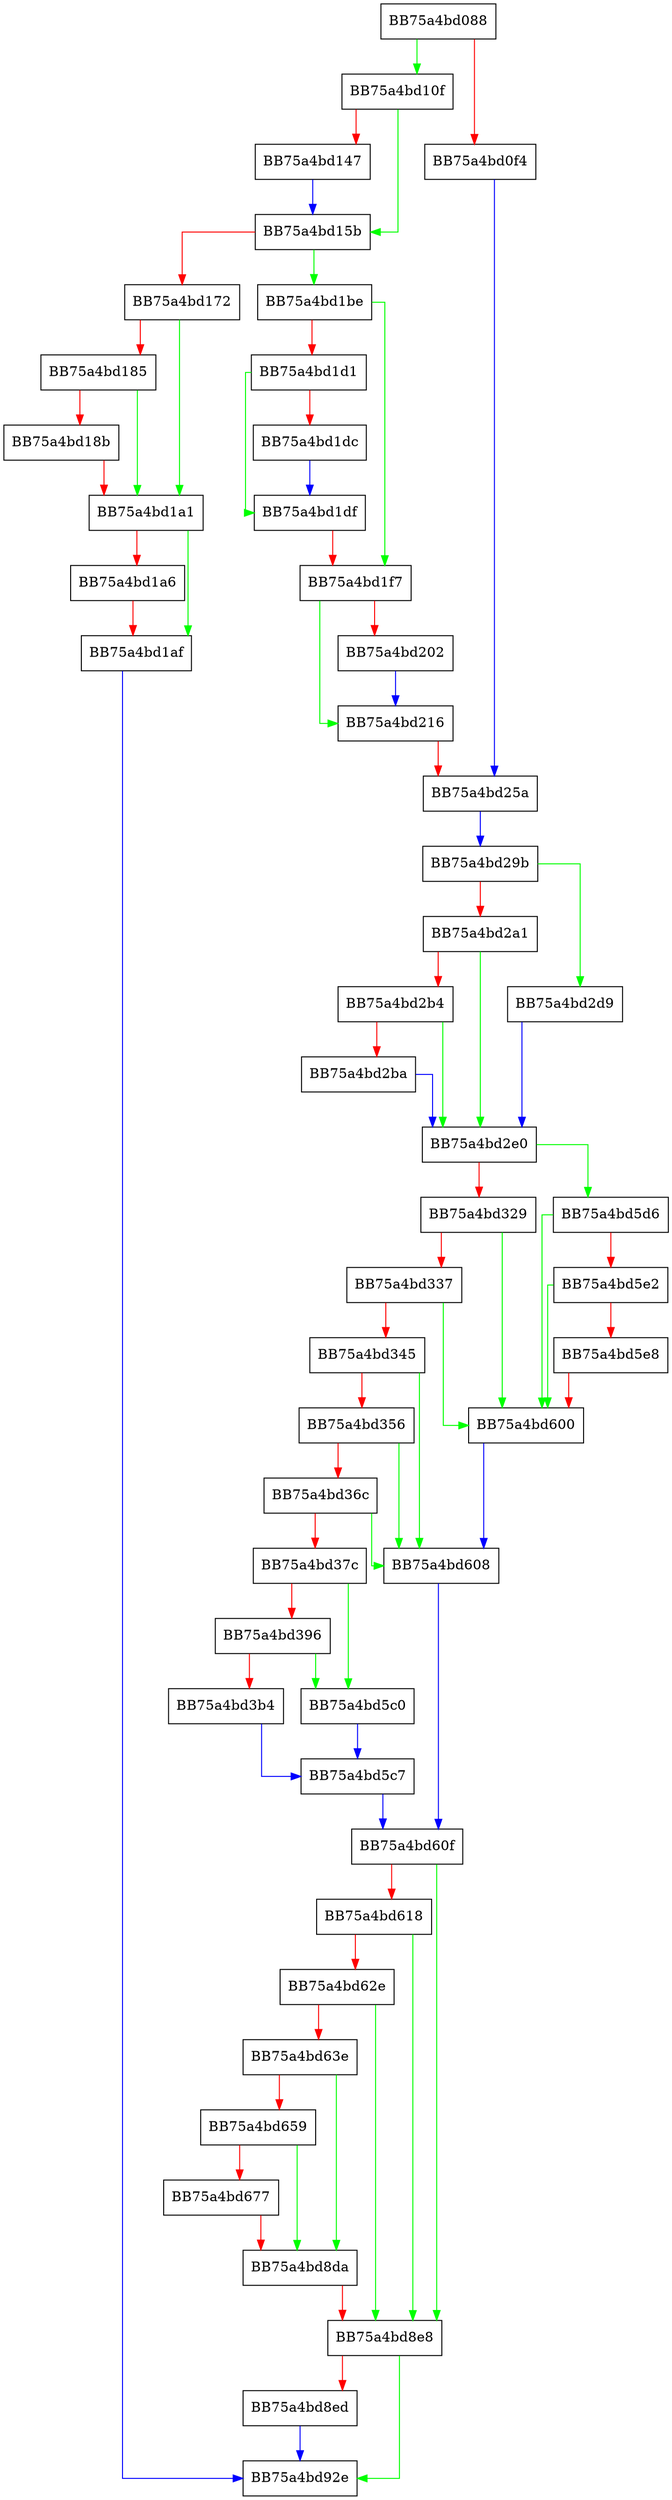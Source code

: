 digraph SetBmStartupActions {
  node [shape="box"];
  graph [splines=ortho];
  BB75a4bd088 -> BB75a4bd10f [color="green"];
  BB75a4bd088 -> BB75a4bd0f4 [color="red"];
  BB75a4bd0f4 -> BB75a4bd25a [color="blue"];
  BB75a4bd10f -> BB75a4bd15b [color="green"];
  BB75a4bd10f -> BB75a4bd147 [color="red"];
  BB75a4bd147 -> BB75a4bd15b [color="blue"];
  BB75a4bd15b -> BB75a4bd1be [color="green"];
  BB75a4bd15b -> BB75a4bd172 [color="red"];
  BB75a4bd172 -> BB75a4bd1a1 [color="green"];
  BB75a4bd172 -> BB75a4bd185 [color="red"];
  BB75a4bd185 -> BB75a4bd1a1 [color="green"];
  BB75a4bd185 -> BB75a4bd18b [color="red"];
  BB75a4bd18b -> BB75a4bd1a1 [color="red"];
  BB75a4bd1a1 -> BB75a4bd1af [color="green"];
  BB75a4bd1a1 -> BB75a4bd1a6 [color="red"];
  BB75a4bd1a6 -> BB75a4bd1af [color="red"];
  BB75a4bd1af -> BB75a4bd92e [color="blue"];
  BB75a4bd1be -> BB75a4bd1f7 [color="green"];
  BB75a4bd1be -> BB75a4bd1d1 [color="red"];
  BB75a4bd1d1 -> BB75a4bd1df [color="green"];
  BB75a4bd1d1 -> BB75a4bd1dc [color="red"];
  BB75a4bd1dc -> BB75a4bd1df [color="blue"];
  BB75a4bd1df -> BB75a4bd1f7 [color="red"];
  BB75a4bd1f7 -> BB75a4bd216 [color="green"];
  BB75a4bd1f7 -> BB75a4bd202 [color="red"];
  BB75a4bd202 -> BB75a4bd216 [color="blue"];
  BB75a4bd216 -> BB75a4bd25a [color="red"];
  BB75a4bd25a -> BB75a4bd29b [color="blue"];
  BB75a4bd29b -> BB75a4bd2d9 [color="green"];
  BB75a4bd29b -> BB75a4bd2a1 [color="red"];
  BB75a4bd2a1 -> BB75a4bd2e0 [color="green"];
  BB75a4bd2a1 -> BB75a4bd2b4 [color="red"];
  BB75a4bd2b4 -> BB75a4bd2e0 [color="green"];
  BB75a4bd2b4 -> BB75a4bd2ba [color="red"];
  BB75a4bd2ba -> BB75a4bd2e0 [color="blue"];
  BB75a4bd2d9 -> BB75a4bd2e0 [color="blue"];
  BB75a4bd2e0 -> BB75a4bd5d6 [color="green"];
  BB75a4bd2e0 -> BB75a4bd329 [color="red"];
  BB75a4bd329 -> BB75a4bd600 [color="green"];
  BB75a4bd329 -> BB75a4bd337 [color="red"];
  BB75a4bd337 -> BB75a4bd600 [color="green"];
  BB75a4bd337 -> BB75a4bd345 [color="red"];
  BB75a4bd345 -> BB75a4bd608 [color="green"];
  BB75a4bd345 -> BB75a4bd356 [color="red"];
  BB75a4bd356 -> BB75a4bd608 [color="green"];
  BB75a4bd356 -> BB75a4bd36c [color="red"];
  BB75a4bd36c -> BB75a4bd608 [color="green"];
  BB75a4bd36c -> BB75a4bd37c [color="red"];
  BB75a4bd37c -> BB75a4bd5c0 [color="green"];
  BB75a4bd37c -> BB75a4bd396 [color="red"];
  BB75a4bd396 -> BB75a4bd5c0 [color="green"];
  BB75a4bd396 -> BB75a4bd3b4 [color="red"];
  BB75a4bd3b4 -> BB75a4bd5c7 [color="blue"];
  BB75a4bd5c0 -> BB75a4bd5c7 [color="blue"];
  BB75a4bd5c7 -> BB75a4bd60f [color="blue"];
  BB75a4bd5d6 -> BB75a4bd600 [color="green"];
  BB75a4bd5d6 -> BB75a4bd5e2 [color="red"];
  BB75a4bd5e2 -> BB75a4bd600 [color="green"];
  BB75a4bd5e2 -> BB75a4bd5e8 [color="red"];
  BB75a4bd5e8 -> BB75a4bd600 [color="red"];
  BB75a4bd600 -> BB75a4bd608 [color="blue"];
  BB75a4bd608 -> BB75a4bd60f [color="blue"];
  BB75a4bd60f -> BB75a4bd8e8 [color="green"];
  BB75a4bd60f -> BB75a4bd618 [color="red"];
  BB75a4bd618 -> BB75a4bd8e8 [color="green"];
  BB75a4bd618 -> BB75a4bd62e [color="red"];
  BB75a4bd62e -> BB75a4bd8e8 [color="green"];
  BB75a4bd62e -> BB75a4bd63e [color="red"];
  BB75a4bd63e -> BB75a4bd8da [color="green"];
  BB75a4bd63e -> BB75a4bd659 [color="red"];
  BB75a4bd659 -> BB75a4bd8da [color="green"];
  BB75a4bd659 -> BB75a4bd677 [color="red"];
  BB75a4bd677 -> BB75a4bd8da [color="red"];
  BB75a4bd8da -> BB75a4bd8e8 [color="red"];
  BB75a4bd8e8 -> BB75a4bd92e [color="green"];
  BB75a4bd8e8 -> BB75a4bd8ed [color="red"];
  BB75a4bd8ed -> BB75a4bd92e [color="blue"];
}